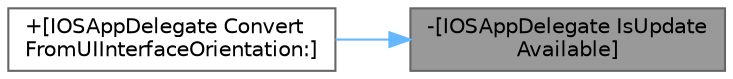 digraph "-[IOSAppDelegate IsUpdateAvailable]"
{
 // INTERACTIVE_SVG=YES
 // LATEX_PDF_SIZE
  bgcolor="transparent";
  edge [fontname=Helvetica,fontsize=10,labelfontname=Helvetica,labelfontsize=10];
  node [fontname=Helvetica,fontsize=10,shape=box,height=0.2,width=0.4];
  rankdir="RL";
  Node1 [id="Node000001",label="-[IOSAppDelegate IsUpdate\lAvailable]",height=0.2,width=0.4,color="gray40", fillcolor="grey60", style="filled", fontcolor="black",tooltip=" "];
  Node1 -> Node2 [id="edge1_Node000001_Node000002",dir="back",color="steelblue1",style="solid",tooltip=" "];
  Node2 [id="Node000002",label="+[IOSAppDelegate Convert\lFromUIInterfaceOrientation:]",height=0.2,width=0.4,color="grey40", fillcolor="white", style="filled",URL="$d6/d94/interfaceIOSAppDelegate.html#a47472cd1946e0a28ccb5eef2da3c48df",tooltip=" "];
}
